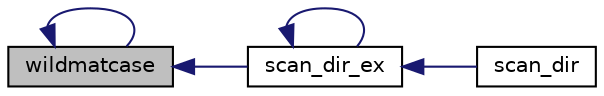 digraph G
{
  edge [fontname="Helvetica",fontsize="10",labelfontname="Helvetica",labelfontsize="10"];
  node [fontname="Helvetica",fontsize="10",shape=record];
  rankdir=LR;
  Node1 [label="wildmatcase",height=0.2,width=0.4,color="black", fillcolor="grey75", style="filled" fontcolor="black"];
  Node1 -> Node2 [dir=back,color="midnightblue",fontsize="10",style="solid",fontname="Helvetica"];
  Node2 [label="scan_dir_ex",height=0.2,width=0.4,color="black", fillcolor="white", style="filled",URL="$group___n___s_t_r.html#ga3257ab0fdf5a36d0dfca480a161d9fbf",tooltip="Scan a list of directory and return a list of char *file."];
  Node2 -> Node3 [dir=back,color="midnightblue",fontsize="10",style="solid",fontname="Helvetica"];
  Node3 [label="scan_dir",height=0.2,width=0.4,color="black", fillcolor="white", style="filled",URL="$group___n___s_t_r.html#gaa3becc1e523b47d5d53bbbf6b1603520",tooltip="Scan a list of directory and return a list of char *file."];
  Node2 -> Node2 [dir=back,color="midnightblue",fontsize="10",style="solid",fontname="Helvetica"];
  Node1 -> Node1 [dir=back,color="midnightblue",fontsize="10",style="solid",fontname="Helvetica"];
}
